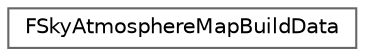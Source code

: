 digraph "Graphical Class Hierarchy"
{
 // INTERACTIVE_SVG=YES
 // LATEX_PDF_SIZE
  bgcolor="transparent";
  edge [fontname=Helvetica,fontsize=10,labelfontname=Helvetica,labelfontsize=10];
  node [fontname=Helvetica,fontsize=10,shape=box,height=0.2,width=0.4];
  rankdir="LR";
  Node0 [id="Node000000",label="FSkyAtmosphereMapBuildData",height=0.2,width=0.4,color="grey40", fillcolor="white", style="filled",URL="$d6/df9/classFSkyAtmosphereMapBuildData.html",tooltip=" "];
}
